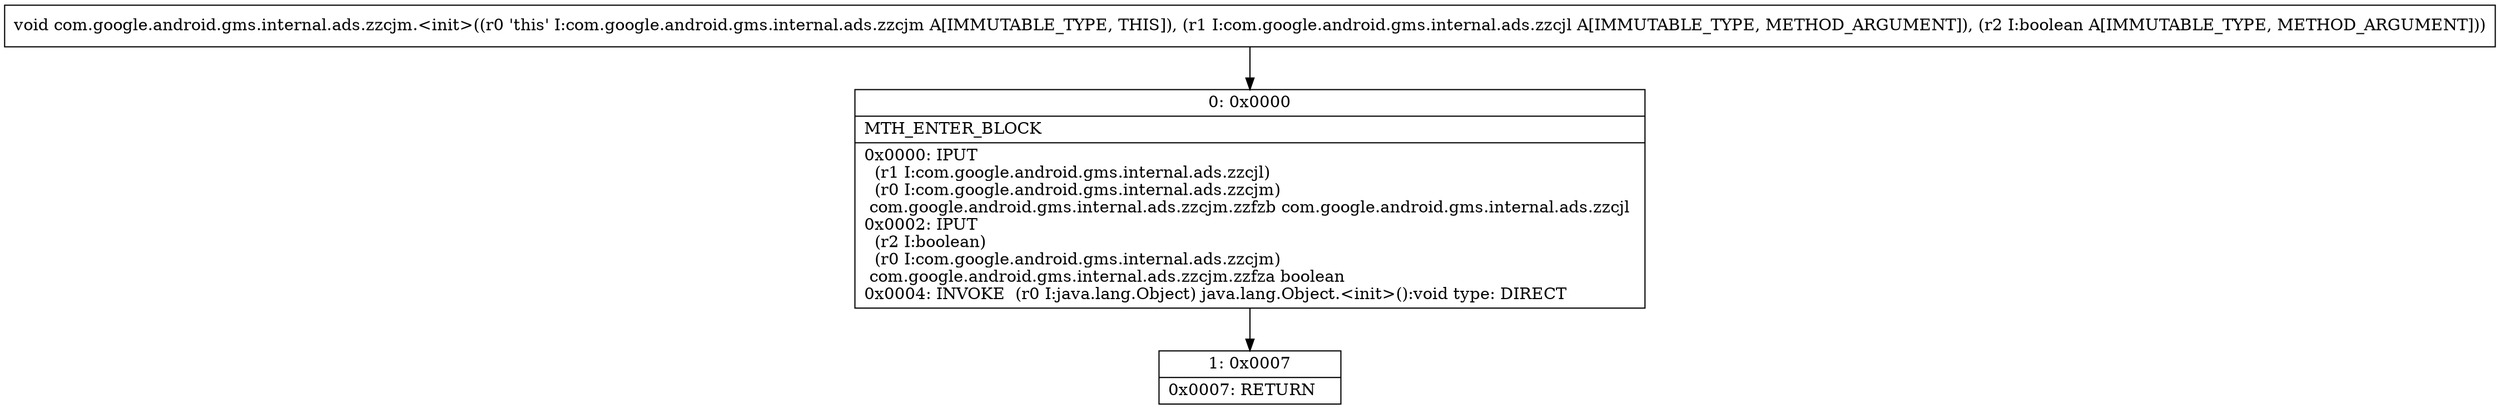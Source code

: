 digraph "CFG forcom.google.android.gms.internal.ads.zzcjm.\<init\>(Lcom\/google\/android\/gms\/internal\/ads\/zzcjl;Z)V" {
Node_0 [shape=record,label="{0\:\ 0x0000|MTH_ENTER_BLOCK\l|0x0000: IPUT  \l  (r1 I:com.google.android.gms.internal.ads.zzcjl)\l  (r0 I:com.google.android.gms.internal.ads.zzcjm)\l com.google.android.gms.internal.ads.zzcjm.zzfzb com.google.android.gms.internal.ads.zzcjl \l0x0002: IPUT  \l  (r2 I:boolean)\l  (r0 I:com.google.android.gms.internal.ads.zzcjm)\l com.google.android.gms.internal.ads.zzcjm.zzfza boolean \l0x0004: INVOKE  (r0 I:java.lang.Object) java.lang.Object.\<init\>():void type: DIRECT \l}"];
Node_1 [shape=record,label="{1\:\ 0x0007|0x0007: RETURN   \l}"];
MethodNode[shape=record,label="{void com.google.android.gms.internal.ads.zzcjm.\<init\>((r0 'this' I:com.google.android.gms.internal.ads.zzcjm A[IMMUTABLE_TYPE, THIS]), (r1 I:com.google.android.gms.internal.ads.zzcjl A[IMMUTABLE_TYPE, METHOD_ARGUMENT]), (r2 I:boolean A[IMMUTABLE_TYPE, METHOD_ARGUMENT])) }"];
MethodNode -> Node_0;
Node_0 -> Node_1;
}

